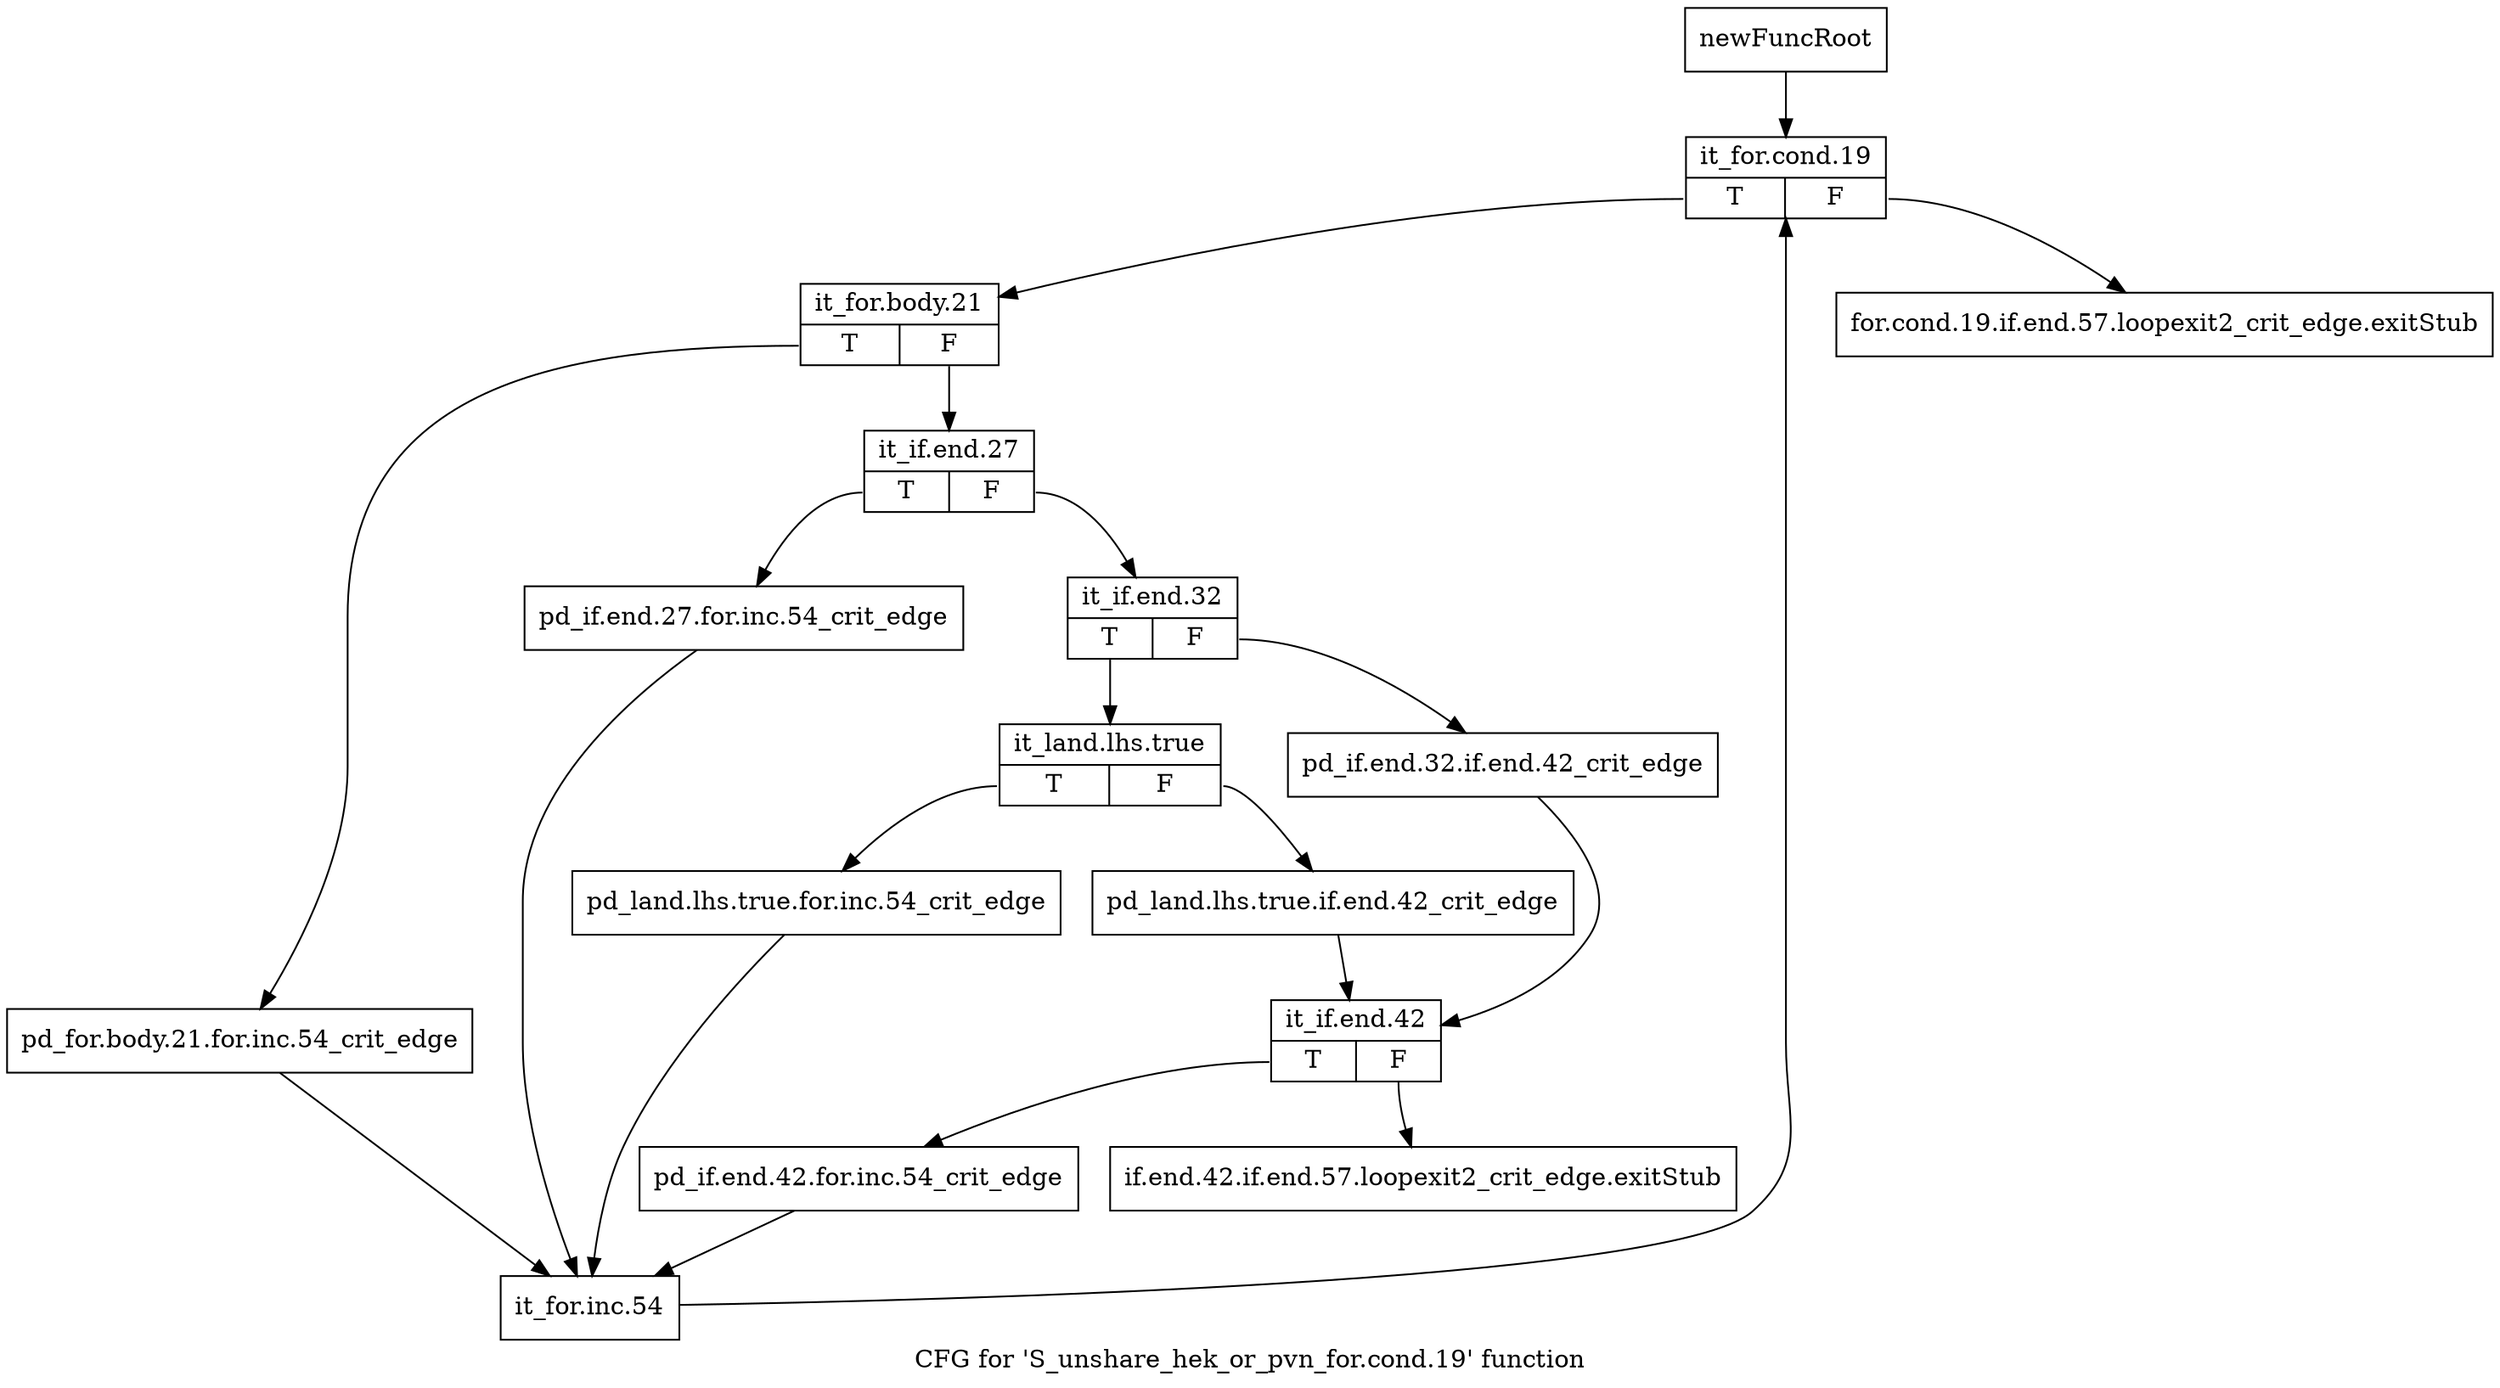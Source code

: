 digraph "CFG for 'S_unshare_hek_or_pvn_for.cond.19' function" {
	label="CFG for 'S_unshare_hek_or_pvn_for.cond.19' function";

	Node0x4ba8470 [shape=record,label="{newFuncRoot}"];
	Node0x4ba8470 -> Node0x4ba8560;
	Node0x4ba84c0 [shape=record,label="{for.cond.19.if.end.57.loopexit2_crit_edge.exitStub}"];
	Node0x4ba8510 [shape=record,label="{if.end.42.if.end.57.loopexit2_crit_edge.exitStub}"];
	Node0x4ba8560 [shape=record,label="{it_for.cond.19|{<s0>T|<s1>F}}"];
	Node0x4ba8560:s0 -> Node0x4ba85b0;
	Node0x4ba8560:s1 -> Node0x4ba84c0;
	Node0x4ba85b0 [shape=record,label="{it_for.body.21|{<s0>T|<s1>F}}"];
	Node0x4ba85b0:s0 -> Node0x4ba88d0;
	Node0x4ba85b0:s1 -> Node0x4ba8600;
	Node0x4ba8600 [shape=record,label="{it_if.end.27|{<s0>T|<s1>F}}"];
	Node0x4ba8600:s0 -> Node0x4ba8880;
	Node0x4ba8600:s1 -> Node0x4ba8650;
	Node0x4ba8650 [shape=record,label="{it_if.end.32|{<s0>T|<s1>F}}"];
	Node0x4ba8650:s0 -> Node0x4ba86f0;
	Node0x4ba8650:s1 -> Node0x4ba86a0;
	Node0x4ba86a0 [shape=record,label="{pd_if.end.32.if.end.42_crit_edge}"];
	Node0x4ba86a0 -> Node0x4ba8790;
	Node0x4ba86f0 [shape=record,label="{it_land.lhs.true|{<s0>T|<s1>F}}"];
	Node0x4ba86f0:s0 -> Node0x4ba8830;
	Node0x4ba86f0:s1 -> Node0x4ba8740;
	Node0x4ba8740 [shape=record,label="{pd_land.lhs.true.if.end.42_crit_edge}"];
	Node0x4ba8740 -> Node0x4ba8790;
	Node0x4ba8790 [shape=record,label="{it_if.end.42|{<s0>T|<s1>F}}"];
	Node0x4ba8790:s0 -> Node0x4ba87e0;
	Node0x4ba8790:s1 -> Node0x4ba8510;
	Node0x4ba87e0 [shape=record,label="{pd_if.end.42.for.inc.54_crit_edge}"];
	Node0x4ba87e0 -> Node0x4ba8920;
	Node0x4ba8830 [shape=record,label="{pd_land.lhs.true.for.inc.54_crit_edge}"];
	Node0x4ba8830 -> Node0x4ba8920;
	Node0x4ba8880 [shape=record,label="{pd_if.end.27.for.inc.54_crit_edge}"];
	Node0x4ba8880 -> Node0x4ba8920;
	Node0x4ba88d0 [shape=record,label="{pd_for.body.21.for.inc.54_crit_edge}"];
	Node0x4ba88d0 -> Node0x4ba8920;
	Node0x4ba8920 [shape=record,label="{it_for.inc.54}"];
	Node0x4ba8920 -> Node0x4ba8560;
}
